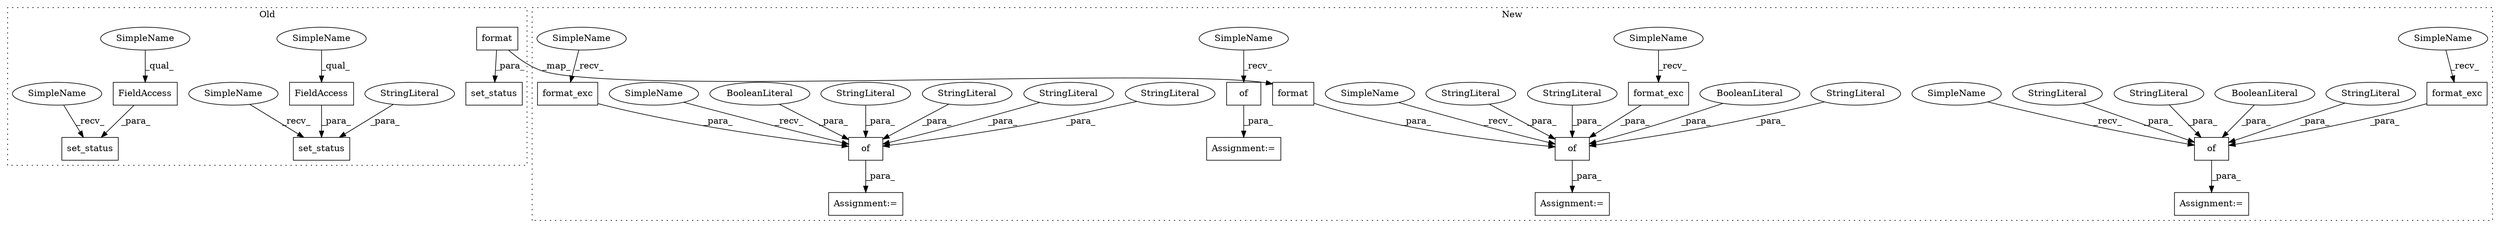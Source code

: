 digraph G {
subgraph cluster0 {
1 [label="set_status" a="32" s="1794,1886" l="11,1" shape="box"];
4 [label="FieldAccess" a="22" s="1805" l="19" shape="box"];
5 [label="FieldAccess" a="22" s="2058" l="19" shape="box"];
14 [label="set_status" a="32" s="2047,2154" l="11,1" shape="box"];
21 [label="StringLiteral" a="45" s="1825" l="61" shape="ellipse"];
30 [label="set_status" a="32" s="2302,2412" l="11,1" shape="box"];
32 [label="format" a="32" s="2384,2411" l="7,1" shape="box"];
33 [label="SimpleName" a="42" s="1805" l="12" shape="ellipse"];
34 [label="SimpleName" a="42" s="2058" l="12" shape="ellipse"];
35 [label="SimpleName" a="42" s="2043" l="3" shape="ellipse"];
36 [label="SimpleName" a="42" s="1790" l="3" shape="ellipse"];
label = "Old";
style="dotted";
}
subgraph cluster1 {
2 [label="format_exc" a="32" s="2020" l="12" shape="box"];
3 [label="format_exc" a="32" s="2572" l="12" shape="box"];
6 [label="of" a="32" s="2533,2674" l="3,1" shape="box"];
7 [label="of" a="32" s="2261,2399" l="3,1" shape="box"];
8 [label="format_exc" a="32" s="2300" l="12" shape="box"];
9 [label="of" a="32" s="1547" l="4" shape="box"];
10 [label="BooleanLiteral" a="9" s="2273" l="4" shape="ellipse"];
11 [label="of" a="32" s="1981,2108" l="3,1" shape="box"];
12 [label="BooleanLiteral" a="9" s="2545" l="4" shape="ellipse"];
13 [label="BooleanLiteral" a="9" s="1993" l="4" shape="ellipse"];
15 [label="StringLiteral" a="45" s="2313" l="9" shape="ellipse"];
16 [label="StringLiteral" a="45" s="2550" l="11" shape="ellipse"];
17 [label="StringLiteral" a="45" s="2536" l="8" shape="ellipse"];
18 [label="StringLiteral" a="45" s="2264" l="8" shape="ellipse"];
19 [label="StringLiteral" a="45" s="1984" l="8" shape="ellipse"];
20 [label="Assignment:=" a="7" s="2256" l="1" shape="box"];
22 [label="StringLiteral" a="45" s="2585" l="9" shape="ellipse"];
23 [label="StringLiteral" a="45" s="2278" l="11" shape="ellipse"];
24 [label="StringLiteral" a="45" s="2043" l="65" shape="ellipse"];
25 [label="Assignment:=" a="7" s="1542" l="1" shape="box"];
26 [label="StringLiteral" a="45" s="1998" l="11" shape="ellipse"];
27 [label="StringLiteral" a="45" s="2033" l="9" shape="ellipse"];
28 [label="Assignment:=" a="7" s="2528" l="1" shape="box"];
29 [label="Assignment:=" a="7" s="1976" l="1" shape="box"];
31 [label="format" a="32" s="2646,2673" l="7,1" shape="box"];
37 [label="SimpleName" a="42" s="2257" l="3" shape="ellipse"];
38 [label="SimpleName" a="42" s="2529" l="3" shape="ellipse"];
39 [label="SimpleName" a="42" s="1543" l="3" shape="ellipse"];
40 [label="SimpleName" a="42" s="1977" l="3" shape="ellipse"];
41 [label="SimpleName" a="42" s="2010" l="9" shape="ellipse"];
42 [label="SimpleName" a="42" s="2562" l="9" shape="ellipse"];
43 [label="SimpleName" a="42" s="2290" l="9" shape="ellipse"];
label = "New";
style="dotted";
}
2 -> 11 [label="_para_"];
3 -> 6 [label="_para_"];
4 -> 1 [label="_para_"];
5 -> 14 [label="_para_"];
6 -> 28 [label="_para_"];
7 -> 20 [label="_para_"];
8 -> 7 [label="_para_"];
9 -> 25 [label="_para_"];
10 -> 7 [label="_para_"];
11 -> 29 [label="_para_"];
12 -> 6 [label="_para_"];
13 -> 11 [label="_para_"];
15 -> 7 [label="_para_"];
16 -> 6 [label="_para_"];
17 -> 6 [label="_para_"];
18 -> 7 [label="_para_"];
19 -> 11 [label="_para_"];
21 -> 1 [label="_para_"];
22 -> 6 [label="_para_"];
23 -> 7 [label="_para_"];
24 -> 11 [label="_para_"];
26 -> 11 [label="_para_"];
27 -> 11 [label="_para_"];
31 -> 6 [label="_para_"];
32 -> 30 [label="_para_"];
32 -> 31 [label="_map_"];
33 -> 4 [label="_qual_"];
34 -> 5 [label="_qual_"];
35 -> 14 [label="_recv_"];
36 -> 1 [label="_recv_"];
37 -> 7 [label="_recv_"];
38 -> 6 [label="_recv_"];
39 -> 9 [label="_recv_"];
40 -> 11 [label="_recv_"];
41 -> 2 [label="_recv_"];
42 -> 3 [label="_recv_"];
43 -> 8 [label="_recv_"];
}